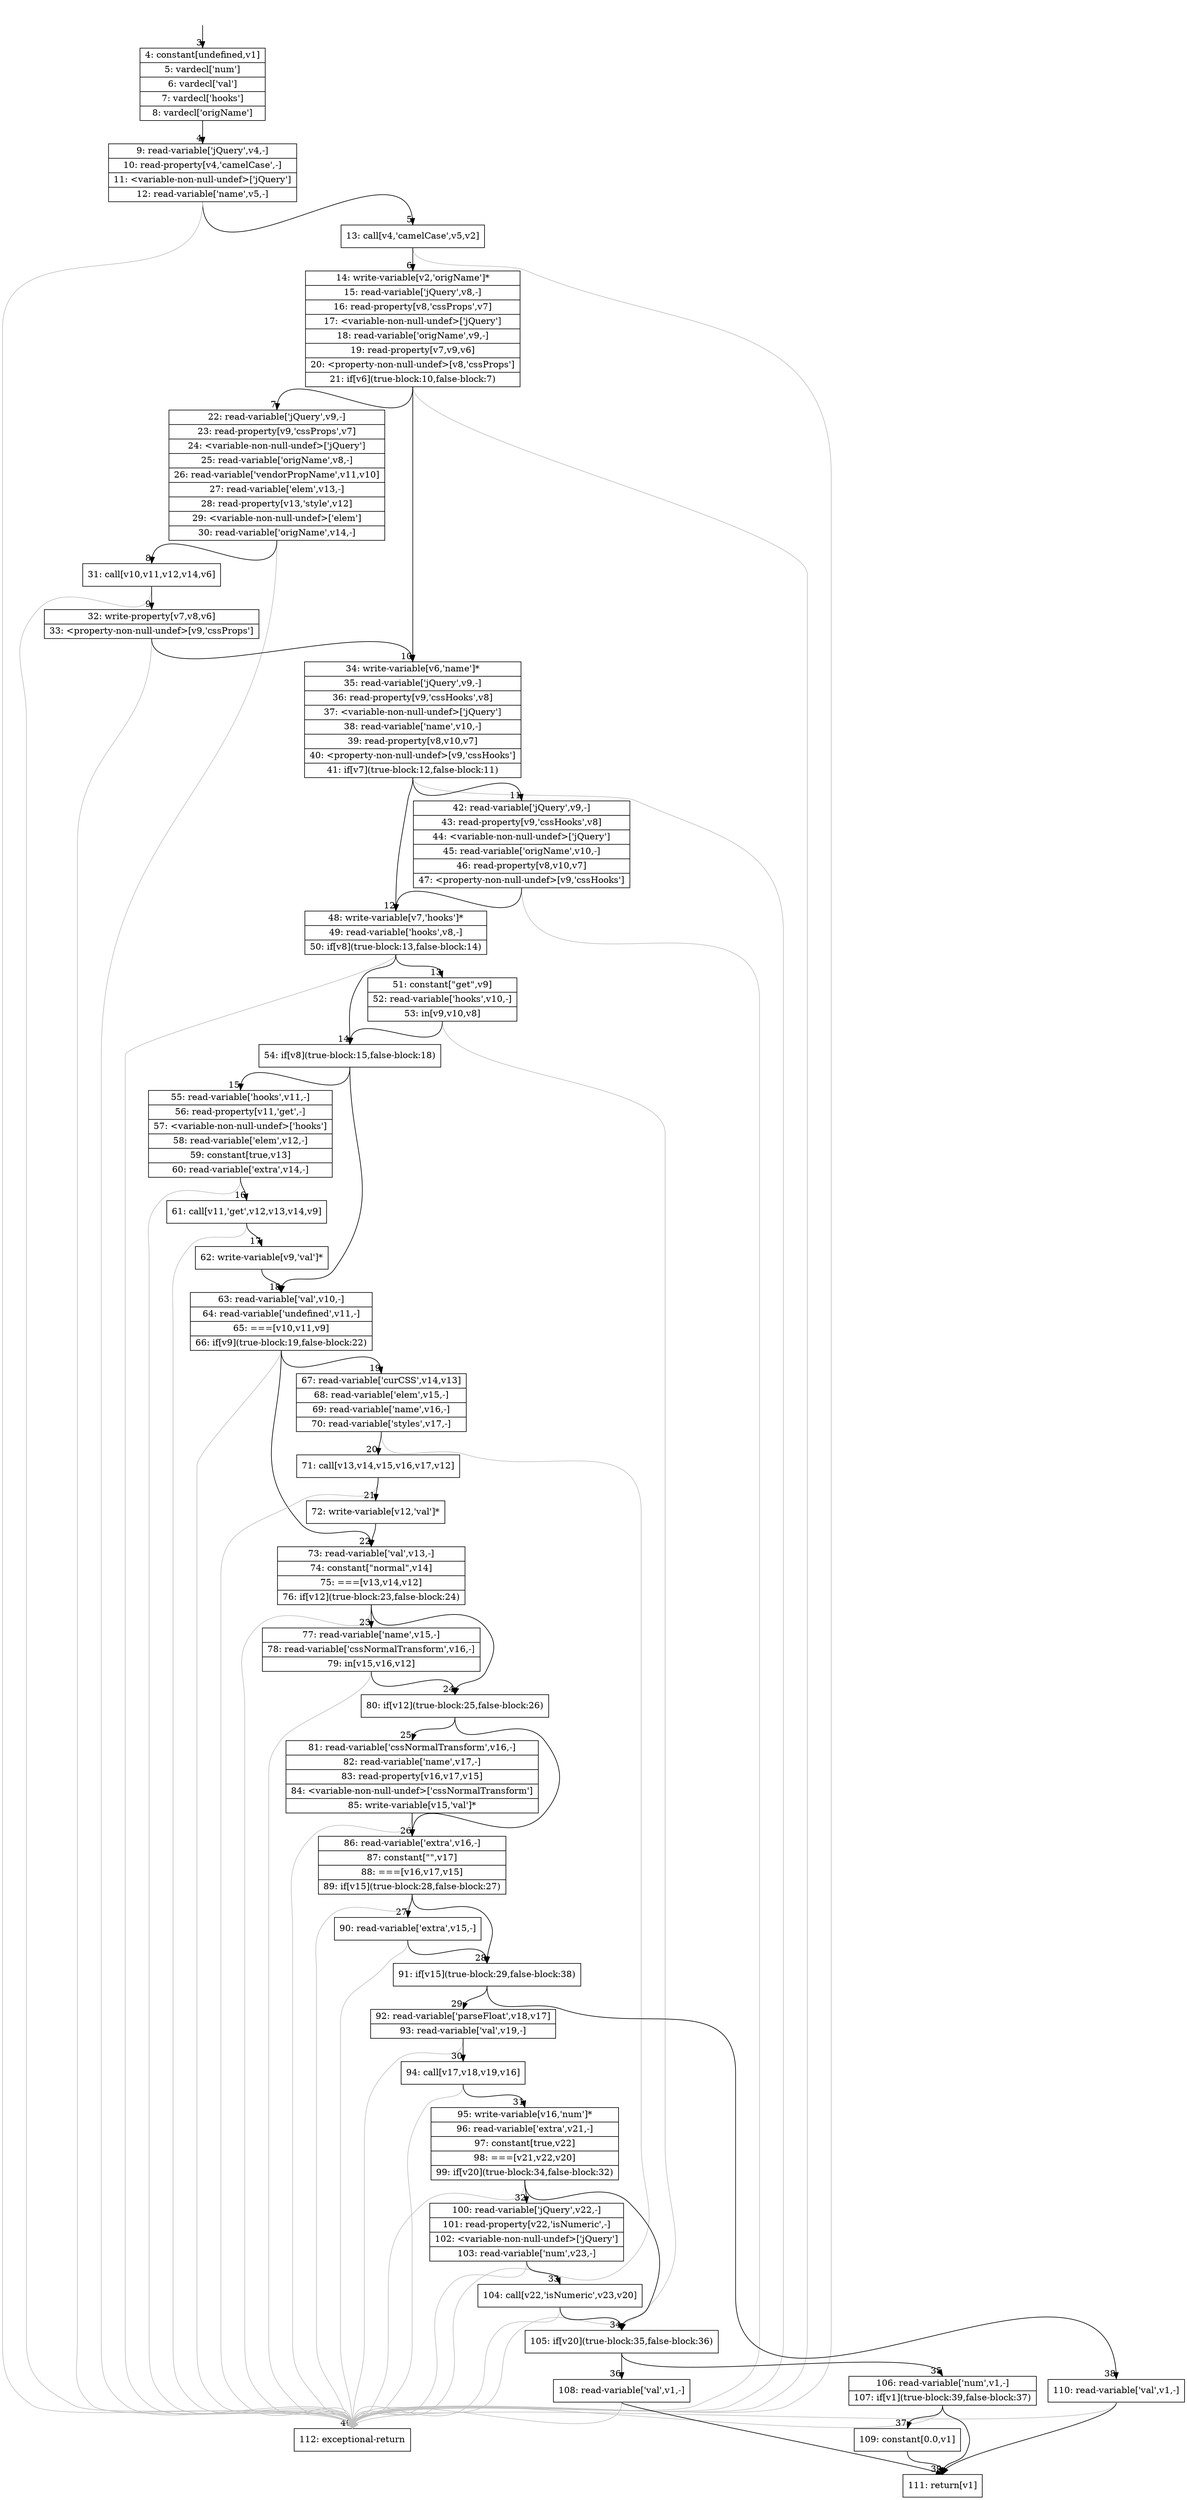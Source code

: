 digraph {
rankdir="TD"
BB_entry1[shape=none,label=""];
BB_entry1 -> BB3 [tailport=s, headport=n, headlabel="    3"]
BB3 [shape=record label="{4: constant[undefined,v1]|5: vardecl['num']|6: vardecl['val']|7: vardecl['hooks']|8: vardecl['origName']}" ] 
BB3 -> BB4 [tailport=s, headport=n, headlabel="      4"]
BB4 [shape=record label="{9: read-variable['jQuery',v4,-]|10: read-property[v4,'camelCase',-]|11: \<variable-non-null-undef\>['jQuery']|12: read-variable['name',v5,-]}" ] 
BB4 -> BB5 [tailport=s, headport=n, headlabel="      5"]
BB4 -> BB40 [tailport=s, headport=n, color=gray, headlabel="      40"]
BB5 [shape=record label="{13: call[v4,'camelCase',v5,v2]}" ] 
BB5 -> BB6 [tailport=s, headport=n, headlabel="      6"]
BB5 -> BB40 [tailport=s, headport=n, color=gray]
BB6 [shape=record label="{14: write-variable[v2,'origName']*|15: read-variable['jQuery',v8,-]|16: read-property[v8,'cssProps',v7]|17: \<variable-non-null-undef\>['jQuery']|18: read-variable['origName',v9,-]|19: read-property[v7,v9,v6]|20: \<property-non-null-undef\>[v8,'cssProps']|21: if[v6](true-block:10,false-block:7)}" ] 
BB6 -> BB10 [tailport=s, headport=n, headlabel="      10"]
BB6 -> BB7 [tailport=s, headport=n, headlabel="      7"]
BB6 -> BB40 [tailport=s, headport=n, color=gray]
BB7 [shape=record label="{22: read-variable['jQuery',v9,-]|23: read-property[v9,'cssProps',v7]|24: \<variable-non-null-undef\>['jQuery']|25: read-variable['origName',v8,-]|26: read-variable['vendorPropName',v11,v10]|27: read-variable['elem',v13,-]|28: read-property[v13,'style',v12]|29: \<variable-non-null-undef\>['elem']|30: read-variable['origName',v14,-]}" ] 
BB7 -> BB8 [tailport=s, headport=n, headlabel="      8"]
BB7 -> BB40 [tailport=s, headport=n, color=gray]
BB8 [shape=record label="{31: call[v10,v11,v12,v14,v6]}" ] 
BB8 -> BB9 [tailport=s, headport=n, headlabel="      9"]
BB8 -> BB40 [tailport=s, headport=n, color=gray]
BB9 [shape=record label="{32: write-property[v7,v8,v6]|33: \<property-non-null-undef\>[v9,'cssProps']}" ] 
BB9 -> BB10 [tailport=s, headport=n]
BB9 -> BB40 [tailport=s, headport=n, color=gray]
BB10 [shape=record label="{34: write-variable[v6,'name']*|35: read-variable['jQuery',v9,-]|36: read-property[v9,'cssHooks',v8]|37: \<variable-non-null-undef\>['jQuery']|38: read-variable['name',v10,-]|39: read-property[v8,v10,v7]|40: \<property-non-null-undef\>[v9,'cssHooks']|41: if[v7](true-block:12,false-block:11)}" ] 
BB10 -> BB12 [tailport=s, headport=n, headlabel="      12"]
BB10 -> BB11 [tailport=s, headport=n, headlabel="      11"]
BB10 -> BB40 [tailport=s, headport=n, color=gray]
BB11 [shape=record label="{42: read-variable['jQuery',v9,-]|43: read-property[v9,'cssHooks',v8]|44: \<variable-non-null-undef\>['jQuery']|45: read-variable['origName',v10,-]|46: read-property[v8,v10,v7]|47: \<property-non-null-undef\>[v9,'cssHooks']}" ] 
BB11 -> BB12 [tailport=s, headport=n]
BB11 -> BB40 [tailport=s, headport=n, color=gray]
BB12 [shape=record label="{48: write-variable[v7,'hooks']*|49: read-variable['hooks',v8,-]|50: if[v8](true-block:13,false-block:14)}" ] 
BB12 -> BB14 [tailport=s, headport=n, headlabel="      14"]
BB12 -> BB13 [tailport=s, headport=n, headlabel="      13"]
BB12 -> BB40 [tailport=s, headport=n, color=gray]
BB13 [shape=record label="{51: constant[\"get\",v9]|52: read-variable['hooks',v10,-]|53: in[v9,v10,v8]}" ] 
BB13 -> BB14 [tailport=s, headport=n]
BB13 -> BB40 [tailport=s, headport=n, color=gray]
BB14 [shape=record label="{54: if[v8](true-block:15,false-block:18)}" ] 
BB14 -> BB15 [tailport=s, headport=n, headlabel="      15"]
BB14 -> BB18 [tailport=s, headport=n, headlabel="      18"]
BB15 [shape=record label="{55: read-variable['hooks',v11,-]|56: read-property[v11,'get',-]|57: \<variable-non-null-undef\>['hooks']|58: read-variable['elem',v12,-]|59: constant[true,v13]|60: read-variable['extra',v14,-]}" ] 
BB15 -> BB16 [tailport=s, headport=n, headlabel="      16"]
BB15 -> BB40 [tailport=s, headport=n, color=gray]
BB16 [shape=record label="{61: call[v11,'get',v12,v13,v14,v9]}" ] 
BB16 -> BB17 [tailport=s, headport=n, headlabel="      17"]
BB16 -> BB40 [tailport=s, headport=n, color=gray]
BB17 [shape=record label="{62: write-variable[v9,'val']*}" ] 
BB17 -> BB18 [tailport=s, headport=n]
BB18 [shape=record label="{63: read-variable['val',v10,-]|64: read-variable['undefined',v11,-]|65: ===[v10,v11,v9]|66: if[v9](true-block:19,false-block:22)}" ] 
BB18 -> BB19 [tailport=s, headport=n, headlabel="      19"]
BB18 -> BB22 [tailport=s, headport=n, headlabel="      22"]
BB18 -> BB40 [tailport=s, headport=n, color=gray]
BB19 [shape=record label="{67: read-variable['curCSS',v14,v13]|68: read-variable['elem',v15,-]|69: read-variable['name',v16,-]|70: read-variable['styles',v17,-]}" ] 
BB19 -> BB20 [tailport=s, headport=n, headlabel="      20"]
BB19 -> BB40 [tailport=s, headport=n, color=gray]
BB20 [shape=record label="{71: call[v13,v14,v15,v16,v17,v12]}" ] 
BB20 -> BB21 [tailport=s, headport=n, headlabel="      21"]
BB20 -> BB40 [tailport=s, headport=n, color=gray]
BB21 [shape=record label="{72: write-variable[v12,'val']*}" ] 
BB21 -> BB22 [tailport=s, headport=n]
BB22 [shape=record label="{73: read-variable['val',v13,-]|74: constant[\"normal\",v14]|75: ===[v13,v14,v12]|76: if[v12](true-block:23,false-block:24)}" ] 
BB22 -> BB24 [tailport=s, headport=n, headlabel="      24"]
BB22 -> BB23 [tailport=s, headport=n, headlabel="      23"]
BB22 -> BB40 [tailport=s, headport=n, color=gray]
BB23 [shape=record label="{77: read-variable['name',v15,-]|78: read-variable['cssNormalTransform',v16,-]|79: in[v15,v16,v12]}" ] 
BB23 -> BB24 [tailport=s, headport=n]
BB23 -> BB40 [tailport=s, headport=n, color=gray]
BB24 [shape=record label="{80: if[v12](true-block:25,false-block:26)}" ] 
BB24 -> BB25 [tailport=s, headport=n, headlabel="      25"]
BB24 -> BB26 [tailport=s, headport=n, headlabel="      26"]
BB25 [shape=record label="{81: read-variable['cssNormalTransform',v16,-]|82: read-variable['name',v17,-]|83: read-property[v16,v17,v15]|84: \<variable-non-null-undef\>['cssNormalTransform']|85: write-variable[v15,'val']*}" ] 
BB25 -> BB26 [tailport=s, headport=n]
BB25 -> BB40 [tailport=s, headport=n, color=gray]
BB26 [shape=record label="{86: read-variable['extra',v16,-]|87: constant[\"\",v17]|88: ===[v16,v17,v15]|89: if[v15](true-block:28,false-block:27)}" ] 
BB26 -> BB28 [tailport=s, headport=n, headlabel="      28"]
BB26 -> BB27 [tailport=s, headport=n, headlabel="      27"]
BB26 -> BB40 [tailport=s, headport=n, color=gray]
BB27 [shape=record label="{90: read-variable['extra',v15,-]}" ] 
BB27 -> BB28 [tailport=s, headport=n]
BB27 -> BB40 [tailport=s, headport=n, color=gray]
BB28 [shape=record label="{91: if[v15](true-block:29,false-block:38)}" ] 
BB28 -> BB29 [tailport=s, headport=n, headlabel="      29"]
BB28 -> BB38 [tailport=s, headport=n, headlabel="      38"]
BB29 [shape=record label="{92: read-variable['parseFloat',v18,v17]|93: read-variable['val',v19,-]}" ] 
BB29 -> BB30 [tailport=s, headport=n, headlabel="      30"]
BB29 -> BB40 [tailport=s, headport=n, color=gray]
BB30 [shape=record label="{94: call[v17,v18,v19,v16]}" ] 
BB30 -> BB31 [tailport=s, headport=n, headlabel="      31"]
BB30 -> BB40 [tailport=s, headport=n, color=gray]
BB31 [shape=record label="{95: write-variable[v16,'num']*|96: read-variable['extra',v21,-]|97: constant[true,v22]|98: ===[v21,v22,v20]|99: if[v20](true-block:34,false-block:32)}" ] 
BB31 -> BB34 [tailport=s, headport=n, headlabel="      34"]
BB31 -> BB32 [tailport=s, headport=n, headlabel="      32"]
BB31 -> BB40 [tailport=s, headport=n, color=gray]
BB32 [shape=record label="{100: read-variable['jQuery',v22,-]|101: read-property[v22,'isNumeric',-]|102: \<variable-non-null-undef\>['jQuery']|103: read-variable['num',v23,-]}" ] 
BB32 -> BB33 [tailport=s, headport=n, headlabel="      33"]
BB32 -> BB40 [tailport=s, headport=n, color=gray]
BB33 [shape=record label="{104: call[v22,'isNumeric',v23,v20]}" ] 
BB33 -> BB34 [tailport=s, headport=n]
BB33 -> BB40 [tailport=s, headport=n, color=gray]
BB34 [shape=record label="{105: if[v20](true-block:35,false-block:36)}" ] 
BB34 -> BB35 [tailport=s, headport=n, headlabel="      35"]
BB34 -> BB36 [tailport=s, headport=n, headlabel="      36"]
BB35 [shape=record label="{106: read-variable['num',v1,-]|107: if[v1](true-block:39,false-block:37)}" ] 
BB35 -> BB39 [tailport=s, headport=n, headlabel="      39"]
BB35 -> BB37 [tailport=s, headport=n, headlabel="      37"]
BB35 -> BB40 [tailport=s, headport=n, color=gray]
BB36 [shape=record label="{108: read-variable['val',v1,-]}" ] 
BB36 -> BB39 [tailport=s, headport=n]
BB36 -> BB40 [tailport=s, headport=n, color=gray]
BB37 [shape=record label="{109: constant[0.0,v1]}" ] 
BB37 -> BB39 [tailport=s, headport=n]
BB38 [shape=record label="{110: read-variable['val',v1,-]}" ] 
BB38 -> BB39 [tailport=s, headport=n]
BB38 -> BB40 [tailport=s, headport=n, color=gray]
BB39 [shape=record label="{111: return[v1]}" ] 
BB40 [shape=record label="{112: exceptional-return}" ] 
}
